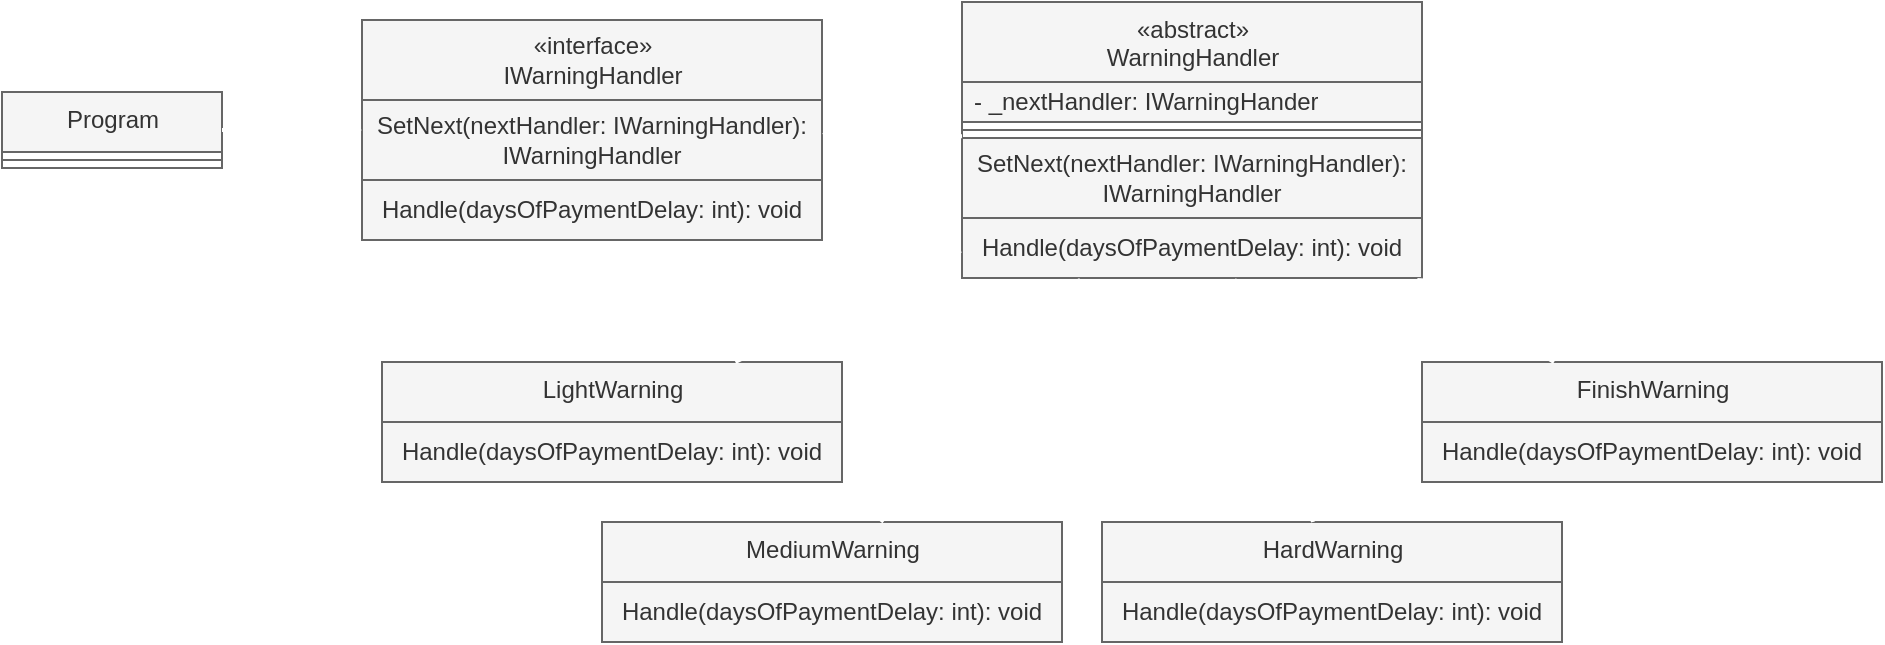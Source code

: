 <mxfile>
    <diagram id="n-HU4fG1coUEZPLs6XPE" name="Page-1">
        <mxGraphModel dx="1350" dy="690" grid="1" gridSize="10" guides="1" tooltips="1" connect="1" arrows="1" fold="1" page="1" pageScale="1" pageWidth="1169" pageHeight="827" math="0" shadow="0">
            <root>
                <mxCell id="0"/>
                <mxCell id="1" parent="0"/>
                <mxCell id="7" value="&lt;span style=&quot;font-weight: 400;&quot;&gt;«interface»&lt;br&gt;IWarningHandler&lt;br&gt;&lt;/span&gt;" style="swimlane;fontStyle=1;align=center;verticalAlign=middle;childLayout=stackLayout;horizontal=1;startSize=40;horizontalStack=0;resizeParent=1;resizeParentMax=0;resizeLast=0;collapsible=0;marginBottom=0;html=1;fillColor=#f5f5f5;fontColor=#333333;strokeColor=#666666;" parent="1" vertex="1">
                    <mxGeometry x="210" y="39" width="230" height="110" as="geometry"/>
                </mxCell>
                <mxCell id="8" value="SetNext(nextHandler: IWarningHandler):&lt;br&gt;IWarningHandler" style="text;html=1;strokeColor=#666666;fillColor=#f5f5f5;align=center;verticalAlign=middle;spacingLeft=4;spacingRight=4;overflow=hidden;rotatable=0;points=[[0,0.5],[1,0.5]];portConstraint=eastwest;fontColor=#333333;" parent="7" vertex="1">
                    <mxGeometry y="40" width="230" height="40" as="geometry"/>
                </mxCell>
                <mxCell id="73" value="Handle(daysOfPaymentDelay: int): void" style="text;html=1;strokeColor=#666666;fillColor=#f5f5f5;align=center;verticalAlign=middle;spacingLeft=4;spacingRight=4;overflow=hidden;rotatable=0;points=[[0,0.5],[1,0.5]];portConstraint=eastwest;fontColor=#333333;" vertex="1" parent="7">
                    <mxGeometry y="80" width="230" height="30" as="geometry"/>
                </mxCell>
                <mxCell id="25" value="Program" style="swimlane;fontStyle=0;align=center;verticalAlign=top;childLayout=stackLayout;horizontal=1;startSize=30;horizontalStack=0;resizeParent=1;resizeParentMax=0;resizeLast=0;collapsible=0;marginBottom=0;html=1;fillColor=#f5f5f5;fontColor=#333333;strokeColor=#666666;" parent="1" vertex="1">
                    <mxGeometry x="30" y="75" width="110" height="38" as="geometry"/>
                </mxCell>
                <mxCell id="30" value="" style="line;strokeWidth=1;fillColor=#f5f5f5;align=left;verticalAlign=middle;spacingTop=-1;spacingLeft=3;spacingRight=3;rotatable=0;labelPosition=right;points=[];portConstraint=eastwest;fontColor=#333333;strokeColor=#666666;" parent="25" vertex="1">
                    <mxGeometry y="30" width="110" height="8" as="geometry"/>
                </mxCell>
                <mxCell id="36" value="" style="endArrow=open;startArrow=none;endFill=0;startFill=0;endSize=8;html=1;verticalAlign=bottom;labelBackgroundColor=none;strokeWidth=2;sketch=0;fillColor=#f5f5f5;strokeColor=#FFFFFF;" parent="1" source="25" target="7" edge="1">
                    <mxGeometry width="160" relative="1" as="geometry">
                        <mxPoint x="550" y="115" as="sourcePoint"/>
                        <mxPoint x="710" y="115" as="targetPoint"/>
                    </mxGeometry>
                </mxCell>
                <mxCell id="37" value="«abstract»&lt;br&gt;WarningHandler" style="swimlane;fontStyle=0;align=center;verticalAlign=top;childLayout=stackLayout;horizontal=1;startSize=40;horizontalStack=0;resizeParent=1;resizeParentMax=0;resizeLast=0;collapsible=0;marginBottom=0;html=1;fillColor=#f5f5f5;fontColor=#333333;strokeColor=#666666;" parent="1" vertex="1">
                    <mxGeometry x="510" y="30" width="230" height="138" as="geometry"/>
                </mxCell>
                <mxCell id="41" value="- _nextHandler: IWarningHander" style="text;html=1;strokeColor=#666666;fillColor=#f5f5f5;align=left;verticalAlign=middle;spacingLeft=4;spacingRight=4;overflow=hidden;rotatable=0;points=[[0,0.5],[1,0.5]];portConstraint=eastwest;fontColor=#333333;" parent="37" vertex="1">
                    <mxGeometry y="40" width="230" height="20" as="geometry"/>
                </mxCell>
                <mxCell id="42" value="" style="line;strokeWidth=1;fillColor=#f5f5f5;align=left;verticalAlign=middle;spacingTop=-1;spacingLeft=3;spacingRight=3;rotatable=0;labelPosition=right;points=[];portConstraint=eastwest;fontColor=#333333;strokeColor=#666666;" parent="37" vertex="1">
                    <mxGeometry y="60" width="230" height="8" as="geometry"/>
                </mxCell>
                <mxCell id="74" value="SetNext(nextHandler: IWarningHandler):&lt;br&gt;IWarningHandler" style="text;html=1;strokeColor=#666666;fillColor=#f5f5f5;align=center;verticalAlign=middle;spacingLeft=4;spacingRight=4;overflow=hidden;rotatable=0;points=[[0,0.5],[1,0.5]];portConstraint=eastwest;fontColor=#333333;" vertex="1" parent="37">
                    <mxGeometry y="68" width="230" height="40" as="geometry"/>
                </mxCell>
                <mxCell id="75" value="Handle(daysOfPaymentDelay: int): void" style="text;html=1;strokeColor=#666666;fillColor=#f5f5f5;align=center;verticalAlign=middle;spacingLeft=4;spacingRight=4;overflow=hidden;rotatable=0;points=[[0,0.5],[1,0.5]];portConstraint=eastwest;fontColor=#333333;" vertex="1" parent="37">
                    <mxGeometry y="108" width="230" height="30" as="geometry"/>
                </mxCell>
                <mxCell id="62" value="" style="endArrow=block;startArrow=none;endFill=0;startFill=0;endSize=8;html=1;verticalAlign=bottom;dashed=1;labelBackgroundColor=none;sketch=0;strokeWidth=2;fillColor=#f5f5f5;strokeColor=#FFFFFF;" parent="1" source="37" target="7" edge="1">
                    <mxGeometry width="160" relative="1" as="geometry">
                        <mxPoint x="510" y="230" as="sourcePoint"/>
                        <mxPoint x="140" y="330" as="targetPoint"/>
                    </mxGeometry>
                </mxCell>
                <mxCell id="76" value="LightWarning" style="swimlane;fontStyle=0;align=center;verticalAlign=top;childLayout=stackLayout;horizontal=1;startSize=30;horizontalStack=0;resizeParent=1;resizeParentMax=0;resizeLast=0;collapsible=0;marginBottom=0;html=1;fillColor=#f5f5f5;fontColor=#333333;strokeColor=#666666;" vertex="1" parent="1">
                    <mxGeometry x="220" y="210" width="230" height="60" as="geometry"/>
                </mxCell>
                <mxCell id="80" value="Handle(daysOfPaymentDelay: int): void" style="text;html=1;strokeColor=#666666;fillColor=#f5f5f5;align=center;verticalAlign=middle;spacingLeft=4;spacingRight=4;overflow=hidden;rotatable=0;points=[[0,0.5],[1,0.5]];portConstraint=eastwest;fontColor=#333333;" vertex="1" parent="76">
                    <mxGeometry y="30" width="230" height="30" as="geometry"/>
                </mxCell>
                <mxCell id="81" value="" style="endArrow=block;startArrow=none;endFill=0;startFill=0;endSize=8;html=1;verticalAlign=bottom;dashed=1;labelBackgroundColor=none;sketch=0;strokeWidth=2;fillColor=#f5f5f5;strokeColor=#FFFFFF;" edge="1" parent="1" source="76" target="37">
                    <mxGeometry width="160" relative="1" as="geometry">
                        <mxPoint x="520" y="107.083" as="sourcePoint"/>
                        <mxPoint x="450" y="105.917" as="targetPoint"/>
                    </mxGeometry>
                </mxCell>
                <mxCell id="82" value="MediumWarning" style="swimlane;fontStyle=0;align=center;verticalAlign=top;childLayout=stackLayout;horizontal=1;startSize=30;horizontalStack=0;resizeParent=1;resizeParentMax=0;resizeLast=0;collapsible=0;marginBottom=0;html=1;fillColor=#f5f5f5;fontColor=#333333;strokeColor=#666666;" vertex="1" parent="1">
                    <mxGeometry x="330" y="290" width="230" height="60" as="geometry"/>
                </mxCell>
                <mxCell id="83" value="Handle(daysOfPaymentDelay: int): void" style="text;html=1;strokeColor=#666666;fillColor=#f5f5f5;align=center;verticalAlign=middle;spacingLeft=4;spacingRight=4;overflow=hidden;rotatable=0;points=[[0,0.5],[1,0.5]];portConstraint=eastwest;fontColor=#333333;" vertex="1" parent="82">
                    <mxGeometry y="30" width="230" height="30" as="geometry"/>
                </mxCell>
                <mxCell id="84" value="" style="endArrow=block;startArrow=none;endFill=0;startFill=0;endSize=8;html=1;verticalAlign=bottom;dashed=1;labelBackgroundColor=none;sketch=0;strokeWidth=2;fillColor=#f5f5f5;strokeColor=#FFFFFF;" edge="1" parent="1" source="82" target="37">
                    <mxGeometry width="160" relative="1" as="geometry">
                        <mxPoint x="325.807" y="240" as="sourcePoint"/>
                        <mxPoint x="520" y="157.724" as="targetPoint"/>
                    </mxGeometry>
                </mxCell>
                <mxCell id="85" value="FinishWarning" style="swimlane;fontStyle=0;align=center;verticalAlign=top;childLayout=stackLayout;horizontal=1;startSize=30;horizontalStack=0;resizeParent=1;resizeParentMax=0;resizeLast=0;collapsible=0;marginBottom=0;html=1;fillColor=#f5f5f5;fontColor=#333333;strokeColor=#666666;" vertex="1" parent="1">
                    <mxGeometry x="740" y="210" width="230" height="60" as="geometry"/>
                </mxCell>
                <mxCell id="86" value="Handle(daysOfPaymentDelay: int): void" style="text;html=1;strokeColor=#666666;fillColor=#f5f5f5;align=center;verticalAlign=middle;spacingLeft=4;spacingRight=4;overflow=hidden;rotatable=0;points=[[0,0.5],[1,0.5]];portConstraint=eastwest;fontColor=#333333;" vertex="1" parent="85">
                    <mxGeometry y="30" width="230" height="30" as="geometry"/>
                </mxCell>
                <mxCell id="87" value="HardWarning" style="swimlane;fontStyle=0;align=center;verticalAlign=top;childLayout=stackLayout;horizontal=1;startSize=30;horizontalStack=0;resizeParent=1;resizeParentMax=0;resizeLast=0;collapsible=0;marginBottom=0;html=1;fillColor=#f5f5f5;fontColor=#333333;strokeColor=#666666;" vertex="1" parent="1">
                    <mxGeometry x="580" y="290" width="230" height="60" as="geometry"/>
                </mxCell>
                <mxCell id="88" value="Handle(daysOfPaymentDelay: int): void" style="text;html=1;strokeColor=#666666;fillColor=#f5f5f5;align=center;verticalAlign=middle;spacingLeft=4;spacingRight=4;overflow=hidden;rotatable=0;points=[[0,0.5],[1,0.5]];portConstraint=eastwest;fontColor=#333333;" vertex="1" parent="87">
                    <mxGeometry y="30" width="230" height="30" as="geometry"/>
                </mxCell>
                <mxCell id="89" value="" style="endArrow=block;startArrow=none;endFill=0;startFill=0;endSize=8;html=1;verticalAlign=bottom;dashed=1;labelBackgroundColor=none;sketch=0;strokeWidth=2;fillColor=#f5f5f5;strokeColor=#FFFFFF;" edge="1" parent="1" source="87" target="37">
                    <mxGeometry width="160" relative="1" as="geometry">
                        <mxPoint x="453.507" y="300" as="sourcePoint"/>
                        <mxPoint x="569.434" y="178" as="targetPoint"/>
                    </mxGeometry>
                </mxCell>
                <mxCell id="90" value="" style="endArrow=block;startArrow=none;endFill=0;startFill=0;endSize=8;html=1;verticalAlign=bottom;dashed=1;labelBackgroundColor=none;sketch=0;strokeWidth=2;fillColor=#f5f5f5;strokeColor=#FFFFFF;" edge="1" parent="1" source="85" target="37">
                    <mxGeometry width="160" relative="1" as="geometry">
                        <mxPoint x="669.57" y="300" as="sourcePoint"/>
                        <mxPoint x="647.489" y="178" as="targetPoint"/>
                    </mxGeometry>
                </mxCell>
            </root>
        </mxGraphModel>
    </diagram>
</mxfile>